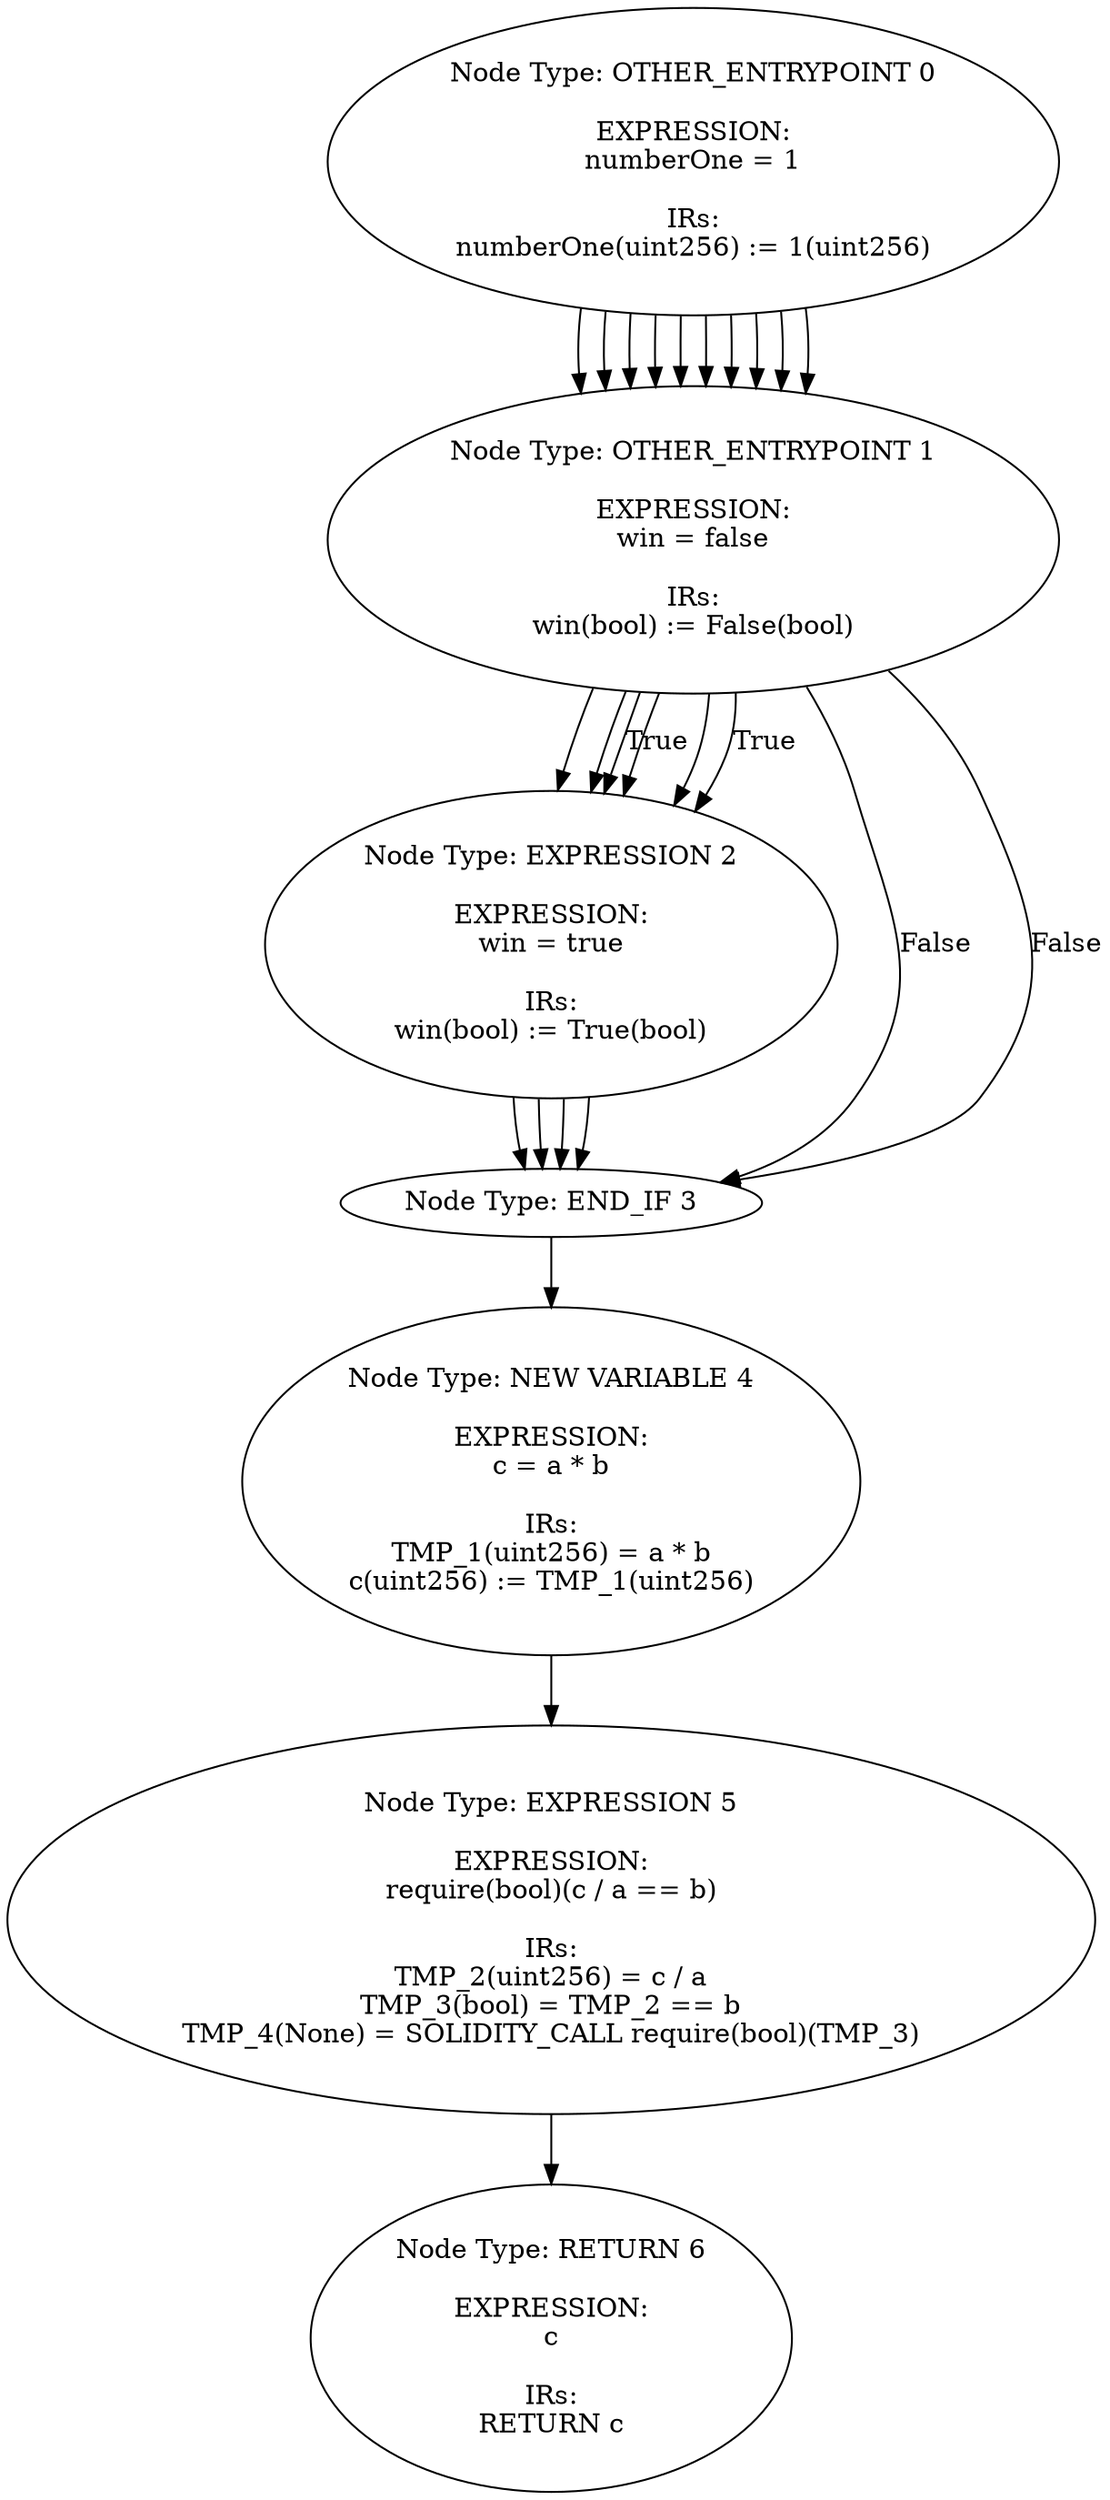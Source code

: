 digraph CFG {
0[label="Node Type: ENTRY_POINT 0
"];
0->1;
1[label="Node Type: NEW VARIABLE 1

EXPRESSION:
c = a + b

IRs:
TMP_11(uint256) = a + b
c(uint256) := TMP_11(uint256)"];
1->2;
2[label="Node Type: EXPRESSION 2

EXPRESSION:
require(bool)(c >= a)

IRs:
TMP_12(bool) = c >= a
TMP_13(None) = SOLIDITY_CALL require(bool)(TMP_12)"];
2->3;
3[label="Node Type: RETURN 3

EXPRESSION:
c

IRs:
RETURN c"];
0[label="Node Type: ENTRY_POINT 0
"];
0->1;
1[label="Node Type: EXPRESSION 1

EXPRESSION:
require(bool)(b > 0)

IRs:
TMP_5(bool) = b > 0
TMP_6(None) = SOLIDITY_CALL require(bool)(TMP_5)"];
1->2;
2[label="Node Type: NEW VARIABLE 2

EXPRESSION:
c = a / b

IRs:
TMP_7(uint256) = a / b
c(uint256) := TMP_7(uint256)"];
2->3;
3[label="Node Type: RETURN 3

EXPRESSION:
c

IRs:
RETURN c"];
0[label="Node Type: ENTRY_POINT 0
"];
0->1;
1[label="Node Type: EXPRESSION 1

EXPRESSION:
require(bool)(b != 0)

IRs:
TMP_14(bool) = b != 0
TMP_15(None) = SOLIDITY_CALL require(bool)(TMP_14)"];
1->2;
2[label="Node Type: RETURN 2

EXPRESSION:
a % b

IRs:
TMP_16(uint256) = a % b
RETURN TMP_16"];
0[label="Node Type: ENTRY_POINT 0
"];
0->1;
1[label="Node Type: IF 1

EXPRESSION:
a == 0

IRs:
TMP_0(bool) = a == 0
CONDITION TMP_0"];
1->2[label="True"];
1->3[label="False"];
2[label="Node Type: RETURN 2

EXPRESSION:
0

IRs:
RETURN 0"];
3[label="Node Type: END_IF 3
"];
3->4;
4[label="Node Type: NEW VARIABLE 4

EXPRESSION:
c = a * b

IRs:
TMP_1(uint256) = a * b
c(uint256) := TMP_1(uint256)"];
4->5;
5[label="Node Type: EXPRESSION 5

EXPRESSION:
require(bool)(c / a == b)

IRs:
TMP_2(uint256) = c / a
TMP_3(bool) = TMP_2 == b
TMP_4(None) = SOLIDITY_CALL require(bool)(TMP_3)"];
5->6;
6[label="Node Type: RETURN 6

EXPRESSION:
c

IRs:
RETURN c"];
0[label="Node Type: ENTRY_POINT 0
"];
0->1;
1[label="Node Type: EXPRESSION 1

EXPRESSION:
require(bool)(b <= a)

IRs:
TMP_8(bool) = b <= a
TMP_9(None) = SOLIDITY_CALL require(bool)(TMP_8)"];
1->2;
2[label="Node Type: NEW VARIABLE 2

EXPRESSION:
c = a - b

IRs:
TMP_10(uint256) = a - b
c(uint256) := TMP_10(uint256)"];
2->3;
3[label="Node Type: RETURN 3

EXPRESSION:
c

IRs:
RETURN c"];
0[label="Node Type: ENTRY_POINT 0
"];
0->1;
1[label="Node Type: EXPRESSION 1

EXPRESSION:
numberOne = + 1

IRs:
numberOne(uint256) := 1(uint256)"];
0[label="Node Type: ENTRY_POINT 0
"];
0->1;
1[label="Node Type: EXPRESSION 1

EXPRESSION:
numberOne += 1

IRs:
numberOne(uint256) = numberOne + 1"];
0[label="Node Type: ENTRY_POINT 0
"];
0->1;
1[label="Node Type: EXPRESSION 1

EXPRESSION:
numberOne = numberOne.add(1)

IRs:
TMP_17(uint256) = LIBRARY_CALL, dest:SafeMath, function:SafeMath.add(uint256,uint256), arguments:['numberOne', '1'] 
numberOne(uint256) := TMP_17(uint256)"];
0[label="Node Type: ENTRY_POINT 0
"];
0->1;
1[label="Node Type: IF 1

EXPRESSION:
! win && numberOne > 3

IRs:
TMP_18 = UnaryType.BANG win 
TMP_19(bool) = numberOne > 3
TMP_20(bool) = TMP_18 && TMP_19
CONDITION TMP_20"];
1->2[label="True"];
1->3[label="False"];
2[label="Node Type: EXPRESSION 2

EXPRESSION:
win = true

IRs:
win(bool) := True(bool)"];
2->3;
3[label="Node Type: END_IF 3
"];
0[label="Node Type: OTHER_ENTRYPOINT 0

EXPRESSION:
numberOne = 1

IRs:
numberOne(uint256) := 1(uint256)"];
0->1;
1[label="Node Type: OTHER_ENTRYPOINT 1

EXPRESSION:
win = false

IRs:
win(bool) := False(bool)"];
}
